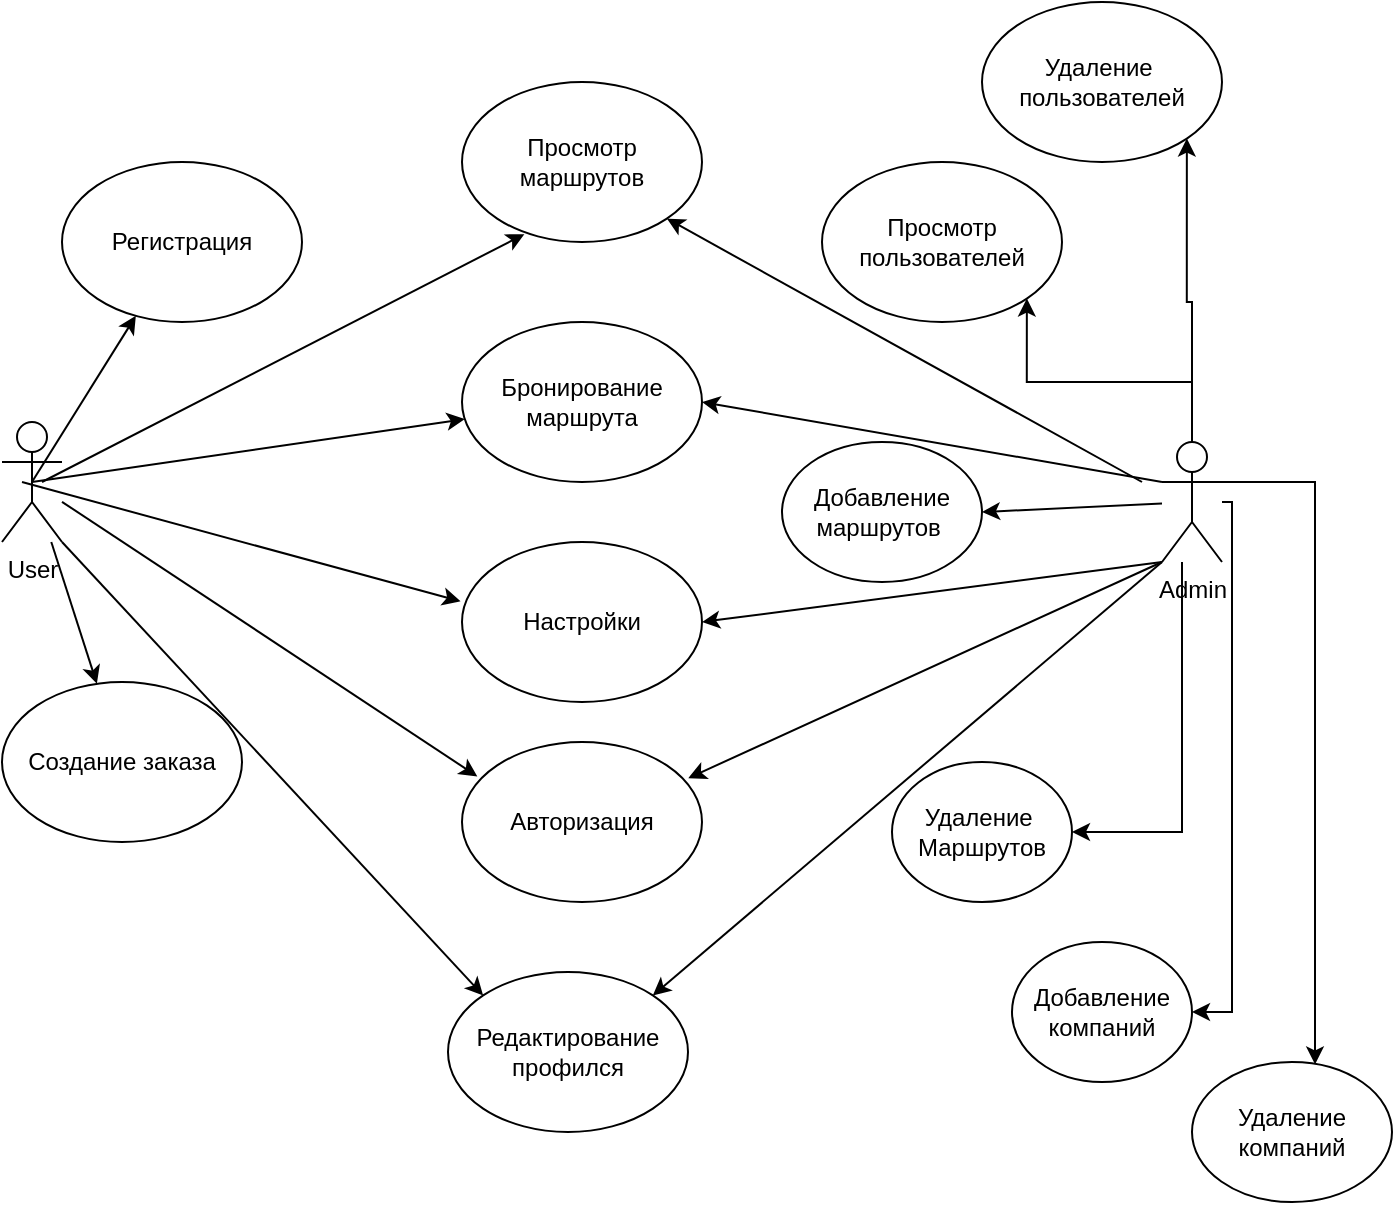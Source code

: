 <mxfile version="18.0.5" type="device"><diagram id="YL0Ii9s_oGzGUabnvJMC" name="Page-1"><mxGraphModel dx="1221" dy="654" grid="1" gridSize="10" guides="1" tooltips="1" connect="1" arrows="1" fold="1" page="1" pageScale="1" pageWidth="827" pageHeight="1169" math="0" shadow="0"><root><mxCell id="0"/><mxCell id="1" parent="0"/><mxCell id="5zTbSgBCODRFu5i3xRKK-4" value="&lt;font style=&quot;vertical-align: inherit;&quot;&gt;&lt;font style=&quot;vertical-align: inherit;&quot;&gt;User&lt;br&gt;&lt;br&gt;&lt;/font&gt;&lt;/font&gt;" style="shape=umlActor;verticalLabelPosition=bottom;verticalAlign=top;html=1;outlineConnect=0;fillColor=default;" vertex="1" parent="1"><mxGeometry x="130" y="230" width="30" height="60" as="geometry"/></mxCell><mxCell id="5zTbSgBCODRFu5i3xRKK-53" style="edgeStyle=orthogonalEdgeStyle;rounded=0;orthogonalLoop=1;jettySize=auto;html=1;entryX=1;entryY=1;entryDx=0;entryDy=0;" edge="1" parent="1" source="5zTbSgBCODRFu5i3xRKK-5" target="5zTbSgBCODRFu5i3xRKK-15"><mxGeometry relative="1" as="geometry"/></mxCell><mxCell id="5zTbSgBCODRFu5i3xRKK-54" style="edgeStyle=orthogonalEdgeStyle;rounded=0;orthogonalLoop=1;jettySize=auto;html=1;exitX=0.5;exitY=0;exitDx=0;exitDy=0;exitPerimeter=0;entryX=1;entryY=1;entryDx=0;entryDy=0;" edge="1" parent="1" source="5zTbSgBCODRFu5i3xRKK-5" target="5zTbSgBCODRFu5i3xRKK-12"><mxGeometry relative="1" as="geometry"/></mxCell><mxCell id="5zTbSgBCODRFu5i3xRKK-55" style="edgeStyle=orthogonalEdgeStyle;rounded=0;orthogonalLoop=1;jettySize=auto;html=1;entryX=1;entryY=0.5;entryDx=0;entryDy=0;" edge="1" parent="1" source="5zTbSgBCODRFu5i3xRKK-5" target="5zTbSgBCODRFu5i3xRKK-17"><mxGeometry relative="1" as="geometry"><Array as="points"><mxPoint x="720" y="435"/></Array></mxGeometry></mxCell><mxCell id="5zTbSgBCODRFu5i3xRKK-56" style="edgeStyle=orthogonalEdgeStyle;rounded=0;orthogonalLoop=1;jettySize=auto;html=1;entryX=1;entryY=0.5;entryDx=0;entryDy=0;" edge="1" parent="1" source="5zTbSgBCODRFu5i3xRKK-5" target="5zTbSgBCODRFu5i3xRKK-16"><mxGeometry relative="1" as="geometry"><Array as="points"><mxPoint x="745" y="270"/><mxPoint x="745" y="525"/></Array></mxGeometry></mxCell><mxCell id="5zTbSgBCODRFu5i3xRKK-57" style="edgeStyle=orthogonalEdgeStyle;rounded=0;orthogonalLoop=1;jettySize=auto;html=1;exitX=1;exitY=0.333;exitDx=0;exitDy=0;exitPerimeter=0;entryX=0.615;entryY=0.017;entryDx=0;entryDy=0;entryPerimeter=0;" edge="1" parent="1" source="5zTbSgBCODRFu5i3xRKK-5" target="5zTbSgBCODRFu5i3xRKK-18"><mxGeometry relative="1" as="geometry"/></mxCell><mxCell id="5zTbSgBCODRFu5i3xRKK-5" value="&lt;font style=&quot;vertical-align: inherit;&quot;&gt;&lt;font style=&quot;vertical-align: inherit;&quot;&gt;Аdmin&lt;/font&gt;&lt;/font&gt;" style="shape=umlActor;verticalLabelPosition=bottom;verticalAlign=top;html=1;outlineConnect=0;fillColor=default;" vertex="1" parent="1"><mxGeometry x="710" y="240" width="30" height="60" as="geometry"/></mxCell><mxCell id="5zTbSgBCODRFu5i3xRKK-6" value="Регистрация" style="ellipse;whiteSpace=wrap;html=1;fillColor=default;" vertex="1" parent="1"><mxGeometry x="160" y="100" width="120" height="80" as="geometry"/></mxCell><mxCell id="5zTbSgBCODRFu5i3xRKK-7" value="Авторизация" style="ellipse;whiteSpace=wrap;html=1;fillColor=default;" vertex="1" parent="1"><mxGeometry x="360" y="390" width="120" height="80" as="geometry"/></mxCell><mxCell id="5zTbSgBCODRFu5i3xRKK-8" value="Создание заказа" style="ellipse;whiteSpace=wrap;html=1;fillColor=default;" vertex="1" parent="1"><mxGeometry x="130" y="360" width="120" height="80" as="geometry"/></mxCell><mxCell id="5zTbSgBCODRFu5i3xRKK-9" value="Бронирование маршрута" style="ellipse;whiteSpace=wrap;html=1;fillColor=default;" vertex="1" parent="1"><mxGeometry x="360" y="180" width="120" height="80" as="geometry"/></mxCell><mxCell id="5zTbSgBCODRFu5i3xRKK-10" value="Настройки" style="ellipse;whiteSpace=wrap;html=1;fillColor=default;" vertex="1" parent="1"><mxGeometry x="360" y="290" width="120" height="80" as="geometry"/></mxCell><mxCell id="5zTbSgBCODRFu5i3xRKK-11" value="Редактирование профился" style="ellipse;whiteSpace=wrap;html=1;fillColor=default;" vertex="1" parent="1"><mxGeometry x="353" y="505" width="120" height="80" as="geometry"/></mxCell><mxCell id="5zTbSgBCODRFu5i3xRKK-12" value="Просмотр пользователей&lt;br&gt;" style="ellipse;whiteSpace=wrap;html=1;fillColor=default;" vertex="1" parent="1"><mxGeometry x="540" y="100" width="120" height="80" as="geometry"/></mxCell><mxCell id="5zTbSgBCODRFu5i3xRKK-13" value="Просмотр маршрутов" style="ellipse;whiteSpace=wrap;html=1;fillColor=default;" vertex="1" parent="1"><mxGeometry x="360" y="60" width="120" height="80" as="geometry"/></mxCell><mxCell id="5zTbSgBCODRFu5i3xRKK-14" value="Добавление маршрутов&amp;nbsp;" style="ellipse;whiteSpace=wrap;html=1;fillColor=default;" vertex="1" parent="1"><mxGeometry x="520" y="240" width="100" height="70" as="geometry"/></mxCell><mxCell id="5zTbSgBCODRFu5i3xRKK-15" value="Удаление&amp;nbsp;&lt;br&gt;пользователей" style="ellipse;whiteSpace=wrap;html=1;fillColor=default;" vertex="1" parent="1"><mxGeometry x="620" y="20" width="120" height="80" as="geometry"/></mxCell><mxCell id="5zTbSgBCODRFu5i3xRKK-16" value="Добавление компаний" style="ellipse;whiteSpace=wrap;html=1;fillColor=default;" vertex="1" parent="1"><mxGeometry x="635" y="490" width="90" height="70" as="geometry"/></mxCell><mxCell id="5zTbSgBCODRFu5i3xRKK-17" value="Удаление&amp;nbsp;&lt;br&gt;Маршрутов" style="ellipse;whiteSpace=wrap;html=1;fillColor=default;" vertex="1" parent="1"><mxGeometry x="575" y="400" width="90" height="70" as="geometry"/></mxCell><mxCell id="5zTbSgBCODRFu5i3xRKK-18" value="Удаление компаний" style="ellipse;whiteSpace=wrap;html=1;fillColor=default;" vertex="1" parent="1"><mxGeometry x="725" y="550" width="100" height="70" as="geometry"/></mxCell><mxCell id="5zTbSgBCODRFu5i3xRKK-39" value="" style="endArrow=classic;html=1;rounded=0;exitX=0.5;exitY=0.5;exitDx=0;exitDy=0;exitPerimeter=0;" edge="1" parent="1" source="5zTbSgBCODRFu5i3xRKK-4" target="5zTbSgBCODRFu5i3xRKK-6"><mxGeometry width="50" height="50" relative="1" as="geometry"><mxPoint x="380" y="330" as="sourcePoint"/><mxPoint x="430" y="280" as="targetPoint"/></mxGeometry></mxCell><mxCell id="5zTbSgBCODRFu5i3xRKK-40" value="" style="endArrow=classic;html=1;rounded=0;" edge="1" parent="1" source="5zTbSgBCODRFu5i3xRKK-4" target="5zTbSgBCODRFu5i3xRKK-8"><mxGeometry width="50" height="50" relative="1" as="geometry"><mxPoint x="170" y="310" as="sourcePoint"/><mxPoint x="220" y="260" as="targetPoint"/></mxGeometry></mxCell><mxCell id="5zTbSgBCODRFu5i3xRKK-41" value="" style="endArrow=classic;html=1;rounded=0;entryX=0.26;entryY=0.951;entryDx=0;entryDy=0;entryPerimeter=0;" edge="1" parent="1" target="5zTbSgBCODRFu5i3xRKK-13"><mxGeometry width="50" height="50" relative="1" as="geometry"><mxPoint x="150" y="260" as="sourcePoint"/><mxPoint x="310" y="250" as="targetPoint"/></mxGeometry></mxCell><mxCell id="5zTbSgBCODRFu5i3xRKK-42" value="" style="endArrow=classic;html=1;rounded=0;exitX=0.5;exitY=0.5;exitDx=0;exitDy=0;exitPerimeter=0;" edge="1" parent="1" source="5zTbSgBCODRFu5i3xRKK-4" target="5zTbSgBCODRFu5i3xRKK-9"><mxGeometry width="50" height="50" relative="1" as="geometry"><mxPoint x="380" y="330" as="sourcePoint"/><mxPoint x="430" y="280" as="targetPoint"/></mxGeometry></mxCell><mxCell id="5zTbSgBCODRFu5i3xRKK-43" value="" style="endArrow=classic;html=1;rounded=0;entryX=-0.006;entryY=0.371;entryDx=0;entryDy=0;entryPerimeter=0;" edge="1" parent="1" target="5zTbSgBCODRFu5i3xRKK-10"><mxGeometry width="50" height="50" relative="1" as="geometry"><mxPoint x="140" y="260" as="sourcePoint"/><mxPoint x="190" y="210" as="targetPoint"/></mxGeometry></mxCell><mxCell id="5zTbSgBCODRFu5i3xRKK-44" value="" style="endArrow=classic;html=1;rounded=0;entryX=0.064;entryY=0.215;entryDx=0;entryDy=0;entryPerimeter=0;" edge="1" parent="1" source="5zTbSgBCODRFu5i3xRKK-4" target="5zTbSgBCODRFu5i3xRKK-7"><mxGeometry width="50" height="50" relative="1" as="geometry"><mxPoint x="240" y="340" as="sourcePoint"/><mxPoint x="290" y="290" as="targetPoint"/></mxGeometry></mxCell><mxCell id="5zTbSgBCODRFu5i3xRKK-45" value="" style="endArrow=classic;html=1;rounded=0;exitX=1;exitY=1;exitDx=0;exitDy=0;exitPerimeter=0;entryX=0;entryY=0;entryDx=0;entryDy=0;" edge="1" parent="1" source="5zTbSgBCODRFu5i3xRKK-4" target="5zTbSgBCODRFu5i3xRKK-11"><mxGeometry width="50" height="50" relative="1" as="geometry"><mxPoint x="380" y="330" as="sourcePoint"/><mxPoint x="430" y="280" as="targetPoint"/></mxGeometry></mxCell><mxCell id="5zTbSgBCODRFu5i3xRKK-47" value="" style="endArrow=classic;html=1;rounded=0;exitX=0;exitY=0.333;exitDx=0;exitDy=0;exitPerimeter=0;entryX=1;entryY=0.5;entryDx=0;entryDy=0;" edge="1" parent="1" source="5zTbSgBCODRFu5i3xRKK-5" target="5zTbSgBCODRFu5i3xRKK-9"><mxGeometry width="50" height="50" relative="1" as="geometry"><mxPoint x="380" y="330" as="sourcePoint"/><mxPoint x="430" y="280" as="targetPoint"/></mxGeometry></mxCell><mxCell id="5zTbSgBCODRFu5i3xRKK-48" value="" style="endArrow=classic;html=1;rounded=0;entryX=1;entryY=0.5;entryDx=0;entryDy=0;exitX=0;exitY=1;exitDx=0;exitDy=0;exitPerimeter=0;" edge="1" parent="1" source="5zTbSgBCODRFu5i3xRKK-5" target="5zTbSgBCODRFu5i3xRKK-10"><mxGeometry width="50" height="50" relative="1" as="geometry"><mxPoint x="380" y="330" as="sourcePoint"/><mxPoint x="430" y="280" as="targetPoint"/></mxGeometry></mxCell><mxCell id="5zTbSgBCODRFu5i3xRKK-49" value="" style="endArrow=classic;html=1;rounded=0;exitX=0;exitY=1;exitDx=0;exitDy=0;exitPerimeter=0;entryX=0.943;entryY=0.226;entryDx=0;entryDy=0;entryPerimeter=0;" edge="1" parent="1" source="5zTbSgBCODRFu5i3xRKK-5" target="5zTbSgBCODRFu5i3xRKK-7"><mxGeometry width="50" height="50" relative="1" as="geometry"><mxPoint x="380" y="330" as="sourcePoint"/><mxPoint x="430" y="280" as="targetPoint"/></mxGeometry></mxCell><mxCell id="5zTbSgBCODRFu5i3xRKK-50" value="" style="endArrow=classic;html=1;rounded=0;exitX=0;exitY=1;exitDx=0;exitDy=0;exitPerimeter=0;entryX=1;entryY=0;entryDx=0;entryDy=0;" edge="1" parent="1" source="5zTbSgBCODRFu5i3xRKK-5" target="5zTbSgBCODRFu5i3xRKK-11"><mxGeometry width="50" height="50" relative="1" as="geometry"><mxPoint x="380" y="450" as="sourcePoint"/><mxPoint x="430" y="400" as="targetPoint"/></mxGeometry></mxCell><mxCell id="5zTbSgBCODRFu5i3xRKK-51" value="" style="endArrow=classic;html=1;rounded=0;entryX=1;entryY=1;entryDx=0;entryDy=0;" edge="1" parent="1" target="5zTbSgBCODRFu5i3xRKK-13"><mxGeometry width="50" height="50" relative="1" as="geometry"><mxPoint x="700" y="260" as="sourcePoint"/><mxPoint x="430" y="280" as="targetPoint"/></mxGeometry></mxCell><mxCell id="5zTbSgBCODRFu5i3xRKK-52" value="" style="endArrow=classic;html=1;rounded=0;entryX=1;entryY=0.5;entryDx=0;entryDy=0;" edge="1" parent="1" source="5zTbSgBCODRFu5i3xRKK-5" target="5zTbSgBCODRFu5i3xRKK-14"><mxGeometry width="50" height="50" relative="1" as="geometry"><mxPoint x="380" y="330" as="sourcePoint"/><mxPoint x="430" y="280" as="targetPoint"/></mxGeometry></mxCell></root></mxGraphModel></diagram></mxfile>